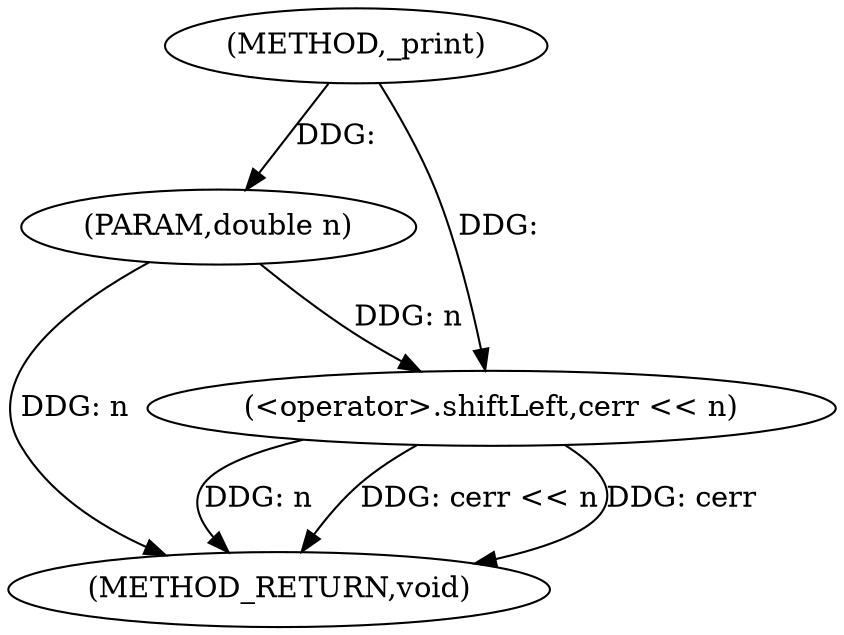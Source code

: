 digraph "_print" {  
"1000141" [label = "(METHOD,_print)" ]
"1000147" [label = "(METHOD_RETURN,void)" ]
"1000142" [label = "(PARAM,double n)" ]
"1000144" [label = "(<operator>.shiftLeft,cerr << n)" ]
  "1000142" -> "1000147"  [ label = "DDG: n"] 
  "1000144" -> "1000147"  [ label = "DDG: n"] 
  "1000144" -> "1000147"  [ label = "DDG: cerr << n"] 
  "1000144" -> "1000147"  [ label = "DDG: cerr"] 
  "1000141" -> "1000142"  [ label = "DDG: "] 
  "1000141" -> "1000144"  [ label = "DDG: "] 
  "1000142" -> "1000144"  [ label = "DDG: n"] 
}
